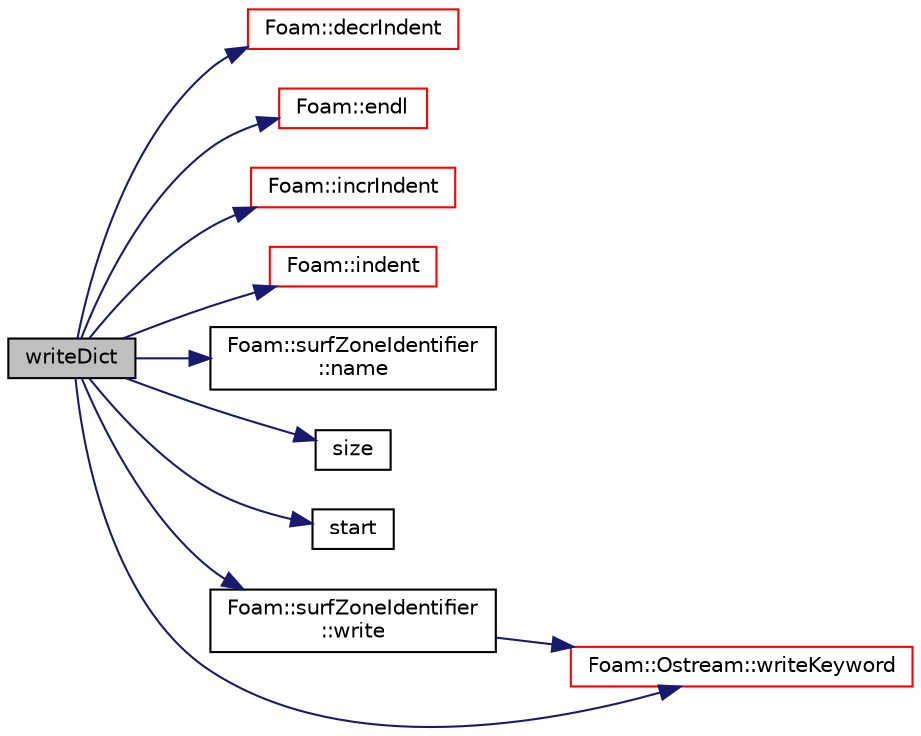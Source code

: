 digraph "writeDict"
{
  bgcolor="transparent";
  edge [fontname="Helvetica",fontsize="10",labelfontname="Helvetica",labelfontsize="10"];
  node [fontname="Helvetica",fontsize="10",shape=record];
  rankdir="LR";
  Node129 [label="writeDict",height=0.2,width=0.4,color="black", fillcolor="grey75", style="filled", fontcolor="black"];
  Node129 -> Node130 [color="midnightblue",fontsize="10",style="solid",fontname="Helvetica"];
  Node130 [label="Foam::decrIndent",height=0.2,width=0.4,color="red",URL="$a21851.html#a1c3a44e035fae1cd9d5a4a60a7e1c32b",tooltip="Decrement the indent level. "];
  Node129 -> Node132 [color="midnightblue",fontsize="10",style="solid",fontname="Helvetica"];
  Node132 [label="Foam::endl",height=0.2,width=0.4,color="red",URL="$a21851.html#a2db8fe02a0d3909e9351bb4275b23ce4",tooltip="Add newline and flush stream. "];
  Node129 -> Node134 [color="midnightblue",fontsize="10",style="solid",fontname="Helvetica"];
  Node134 [label="Foam::incrIndent",height=0.2,width=0.4,color="red",URL="$a21851.html#a5baff2b2334a238271b33f039e5dde5c",tooltip="Increment the indent level. "];
  Node129 -> Node144 [color="midnightblue",fontsize="10",style="solid",fontname="Helvetica"];
  Node144 [label="Foam::indent",height=0.2,width=0.4,color="red",URL="$a21851.html#ae297c57ea5b952a8bc9e4f30f7ea8701",tooltip="Indent stream. "];
  Node129 -> Node145 [color="midnightblue",fontsize="10",style="solid",fontname="Helvetica"];
  Node145 [label="Foam::surfZoneIdentifier\l::name",height=0.2,width=0.4,color="black",URL="$a30973.html#acc80e00a8ac919288fb55bd14cc88bf6",tooltip="Return name. "];
  Node129 -> Node146 [color="midnightblue",fontsize="10",style="solid",fontname="Helvetica"];
  Node146 [label="size",height=0.2,width=0.4,color="black",URL="$a30965.html#a9facbf0a118d395c89884e45a5ca4e4b",tooltip="Return size of this zone in the face list. "];
  Node129 -> Node147 [color="midnightblue",fontsize="10",style="solid",fontname="Helvetica"];
  Node147 [label="start",height=0.2,width=0.4,color="black",URL="$a30965.html#a6bfd3e3abb11e98bdb4b98671cec1234",tooltip="Return start label of this zone in the face list. "];
  Node129 -> Node148 [color="midnightblue",fontsize="10",style="solid",fontname="Helvetica"];
  Node148 [label="Foam::surfZoneIdentifier\l::write",height=0.2,width=0.4,color="black",URL="$a30973.html#a293fdfec8bdfbd5c3913ab4c9f3454ff",tooltip="Write surfZoneIdentifier as a dictionary. "];
  Node148 -> Node140 [color="midnightblue",fontsize="10",style="solid",fontname="Helvetica"];
  Node140 [label="Foam::Ostream::writeKeyword",height=0.2,width=0.4,color="red",URL="$a27345.html#a3c58b2bb9174ea3c4a5fa58095d1290e",tooltip="Write the keyword followed by an appropriate indentation. "];
  Node129 -> Node140 [color="midnightblue",fontsize="10",style="solid",fontname="Helvetica"];
}
